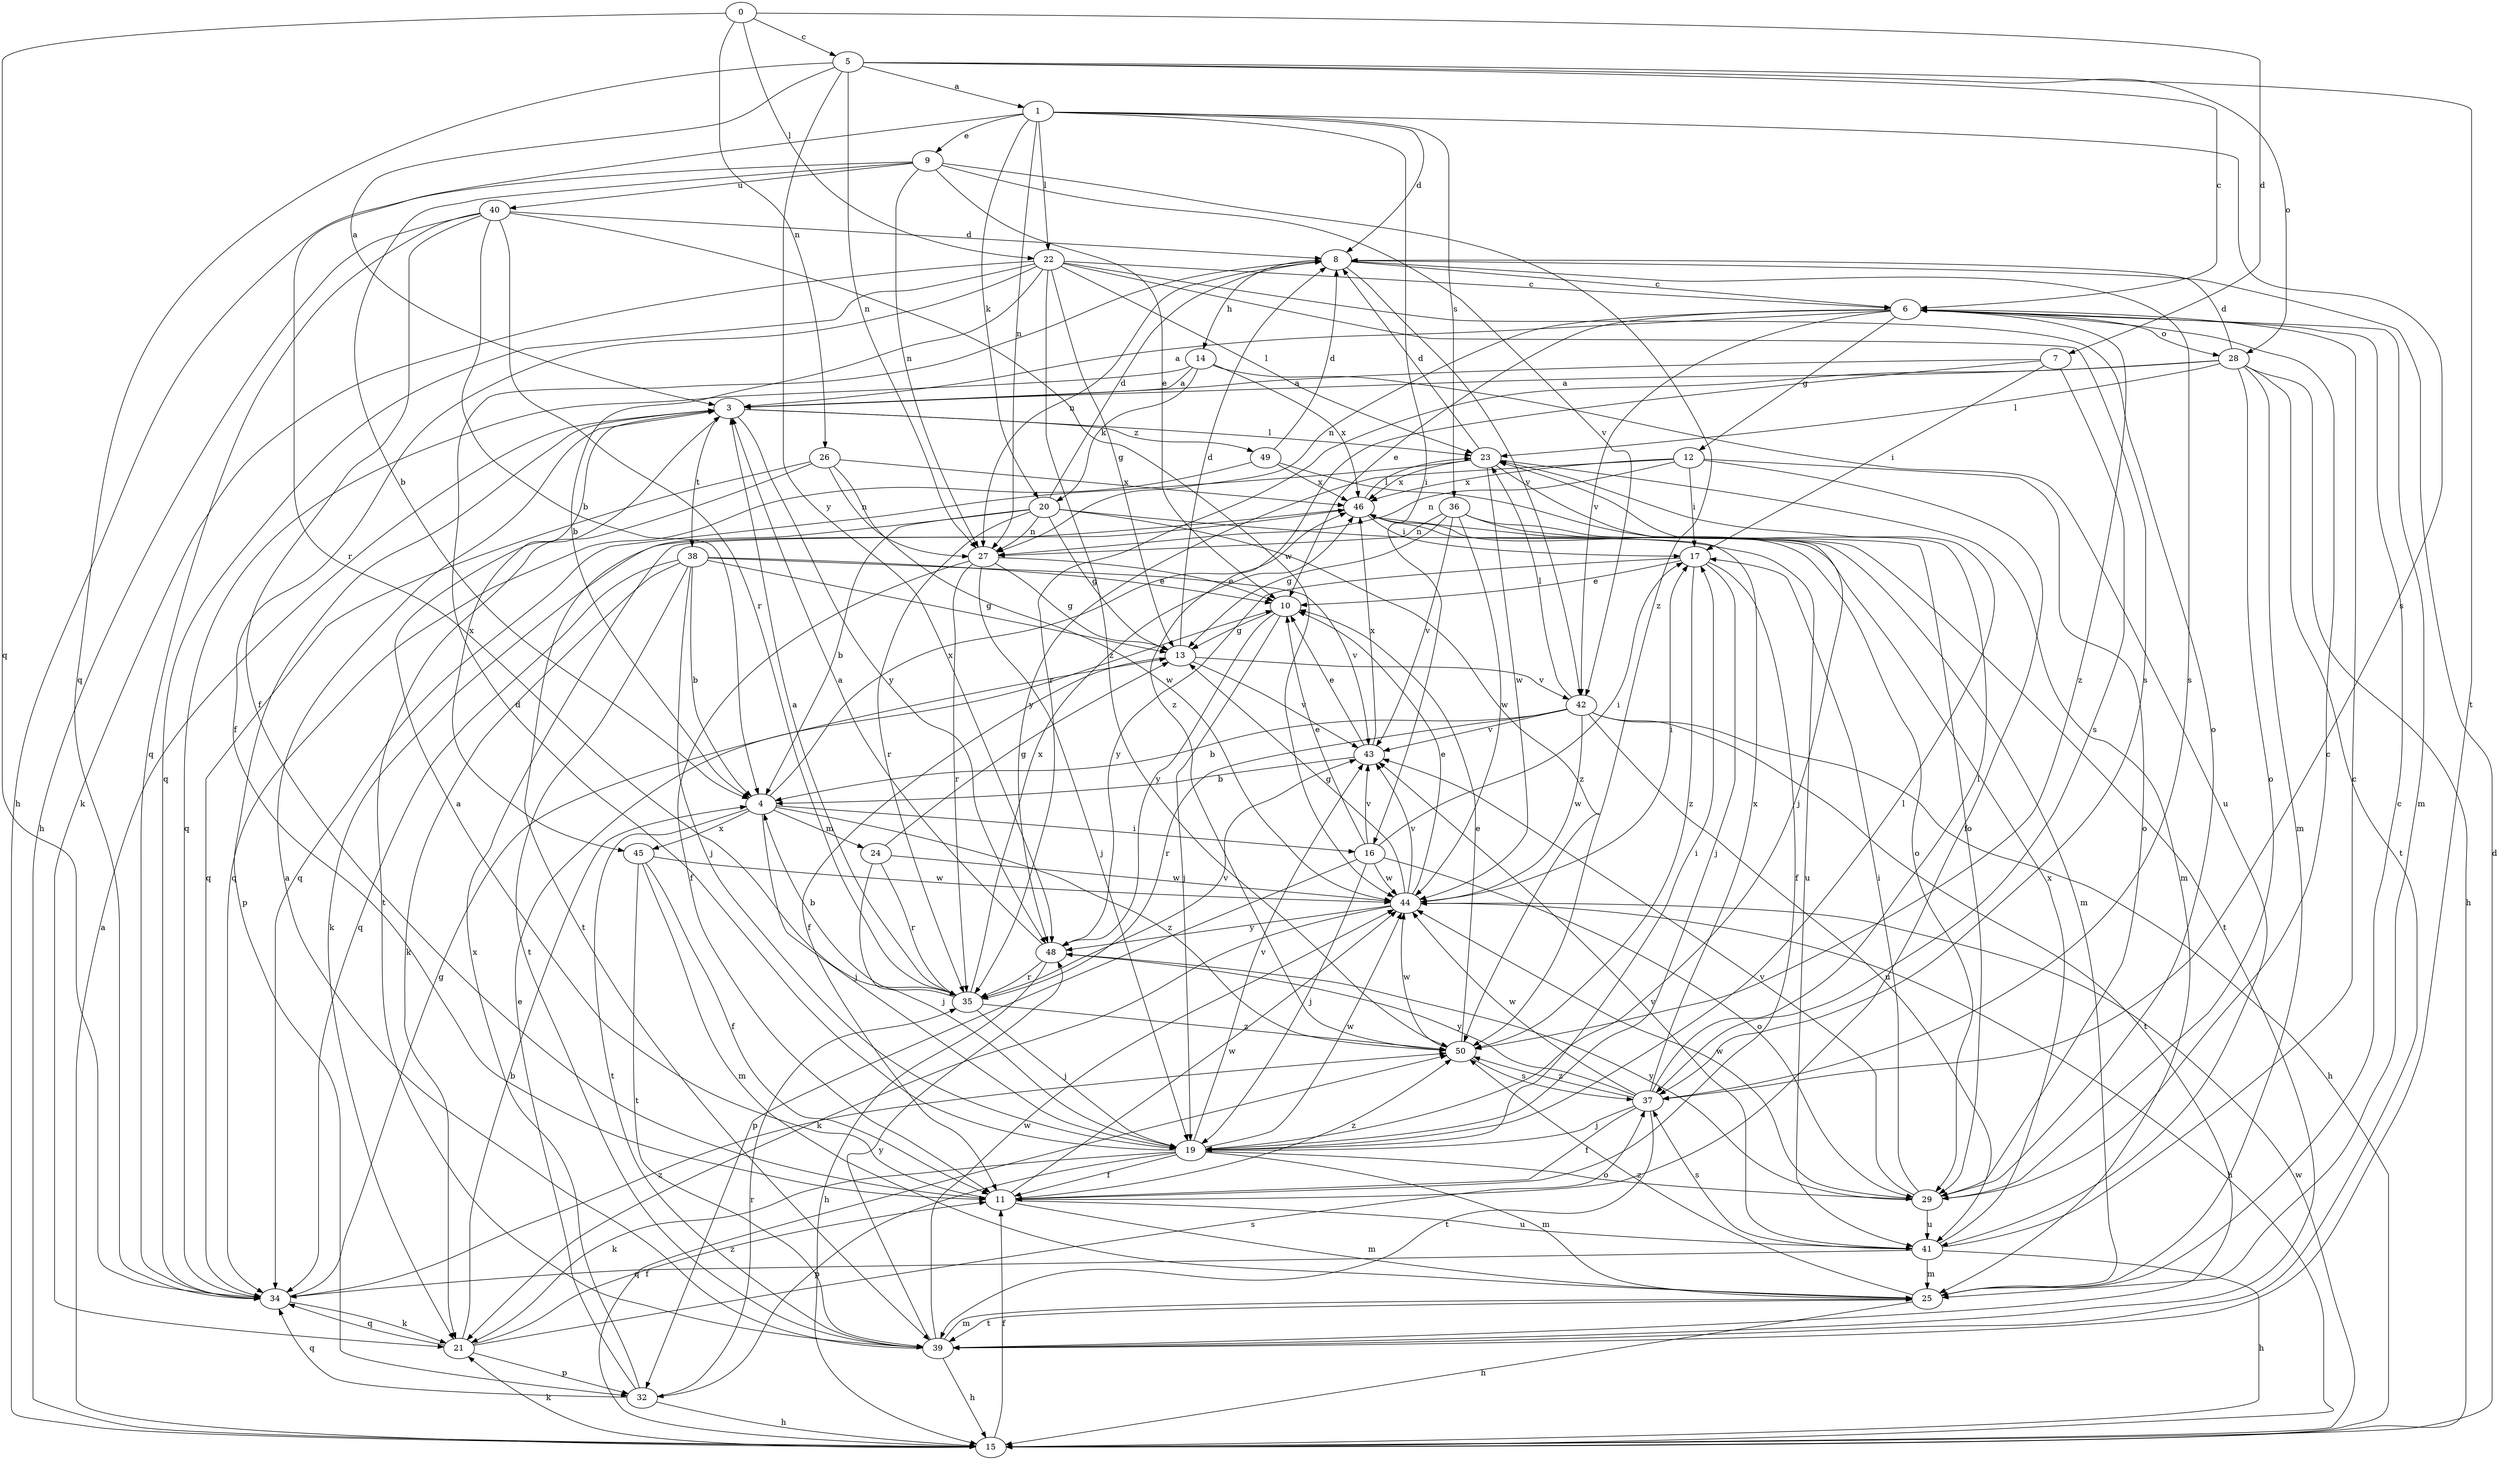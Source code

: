 strict digraph  {
0;
1;
3;
4;
5;
6;
7;
8;
9;
10;
11;
12;
13;
14;
15;
16;
17;
19;
20;
21;
22;
23;
24;
25;
26;
27;
28;
29;
32;
34;
35;
36;
37;
38;
39;
40;
41;
42;
43;
44;
45;
46;
48;
49;
50;
0 -> 5  [label=c];
0 -> 7  [label=d];
0 -> 22  [label=l];
0 -> 26  [label=n];
0 -> 34  [label=q];
1 -> 8  [label=d];
1 -> 9  [label=e];
1 -> 16  [label=i];
1 -> 20  [label=k];
1 -> 22  [label=l];
1 -> 27  [label=n];
1 -> 35  [label=r];
1 -> 36  [label=s];
1 -> 37  [label=s];
3 -> 23  [label=l];
3 -> 32  [label=p];
3 -> 38  [label=t];
3 -> 45  [label=x];
3 -> 48  [label=y];
3 -> 49  [label=z];
4 -> 16  [label=i];
4 -> 19  [label=j];
4 -> 24  [label=m];
4 -> 39  [label=t];
4 -> 45  [label=x];
4 -> 46  [label=x];
4 -> 50  [label=z];
5 -> 1  [label=a];
5 -> 3  [label=a];
5 -> 6  [label=c];
5 -> 27  [label=n];
5 -> 28  [label=o];
5 -> 34  [label=q];
5 -> 39  [label=t];
5 -> 48  [label=y];
6 -> 3  [label=a];
6 -> 10  [label=e];
6 -> 12  [label=g];
6 -> 25  [label=m];
6 -> 27  [label=n];
6 -> 28  [label=o];
6 -> 42  [label=v];
6 -> 50  [label=z];
7 -> 3  [label=a];
7 -> 17  [label=i];
7 -> 37  [label=s];
7 -> 50  [label=z];
8 -> 6  [label=c];
8 -> 14  [label=h];
8 -> 27  [label=n];
8 -> 37  [label=s];
8 -> 42  [label=v];
9 -> 4  [label=b];
9 -> 10  [label=e];
9 -> 15  [label=h];
9 -> 27  [label=n];
9 -> 40  [label=u];
9 -> 42  [label=v];
9 -> 50  [label=z];
10 -> 13  [label=g];
10 -> 19  [label=j];
10 -> 48  [label=y];
11 -> 3  [label=a];
11 -> 25  [label=m];
11 -> 41  [label=u];
11 -> 44  [label=w];
11 -> 50  [label=z];
12 -> 11  [label=f];
12 -> 17  [label=i];
12 -> 27  [label=n];
12 -> 29  [label=o];
12 -> 46  [label=x];
12 -> 48  [label=y];
13 -> 8  [label=d];
13 -> 11  [label=f];
13 -> 42  [label=v];
13 -> 43  [label=v];
14 -> 3  [label=a];
14 -> 20  [label=k];
14 -> 34  [label=q];
14 -> 41  [label=u];
14 -> 46  [label=x];
15 -> 3  [label=a];
15 -> 8  [label=d];
15 -> 11  [label=f];
15 -> 21  [label=k];
15 -> 44  [label=w];
15 -> 50  [label=z];
16 -> 10  [label=e];
16 -> 17  [label=i];
16 -> 19  [label=j];
16 -> 29  [label=o];
16 -> 32  [label=p];
16 -> 43  [label=v];
16 -> 44  [label=w];
17 -> 10  [label=e];
17 -> 11  [label=f];
17 -> 19  [label=j];
17 -> 48  [label=y];
17 -> 50  [label=z];
19 -> 8  [label=d];
19 -> 11  [label=f];
19 -> 17  [label=i];
19 -> 21  [label=k];
19 -> 23  [label=l];
19 -> 25  [label=m];
19 -> 29  [label=o];
19 -> 32  [label=p];
19 -> 43  [label=v];
19 -> 44  [label=w];
20 -> 4  [label=b];
20 -> 8  [label=d];
20 -> 13  [label=g];
20 -> 27  [label=n];
20 -> 35  [label=r];
20 -> 39  [label=t];
20 -> 41  [label=u];
20 -> 50  [label=z];
21 -> 4  [label=b];
21 -> 11  [label=f];
21 -> 32  [label=p];
21 -> 34  [label=q];
21 -> 37  [label=s];
22 -> 4  [label=b];
22 -> 6  [label=c];
22 -> 11  [label=f];
22 -> 13  [label=g];
22 -> 21  [label=k];
22 -> 23  [label=l];
22 -> 29  [label=o];
22 -> 34  [label=q];
22 -> 37  [label=s];
22 -> 50  [label=z];
23 -> 8  [label=d];
23 -> 19  [label=j];
23 -> 25  [label=m];
23 -> 34  [label=q];
23 -> 44  [label=w];
23 -> 46  [label=x];
24 -> 13  [label=g];
24 -> 19  [label=j];
24 -> 35  [label=r];
24 -> 44  [label=w];
25 -> 6  [label=c];
25 -> 15  [label=h];
25 -> 39  [label=t];
25 -> 50  [label=z];
26 -> 27  [label=n];
26 -> 34  [label=q];
26 -> 39  [label=t];
26 -> 44  [label=w];
26 -> 46  [label=x];
27 -> 10  [label=e];
27 -> 11  [label=f];
27 -> 13  [label=g];
27 -> 19  [label=j];
27 -> 35  [label=r];
28 -> 3  [label=a];
28 -> 8  [label=d];
28 -> 15  [label=h];
28 -> 23  [label=l];
28 -> 25  [label=m];
28 -> 29  [label=o];
28 -> 35  [label=r];
28 -> 39  [label=t];
29 -> 6  [label=c];
29 -> 17  [label=i];
29 -> 41  [label=u];
29 -> 43  [label=v];
29 -> 44  [label=w];
29 -> 48  [label=y];
32 -> 10  [label=e];
32 -> 15  [label=h];
32 -> 34  [label=q];
32 -> 35  [label=r];
32 -> 46  [label=x];
34 -> 13  [label=g];
34 -> 21  [label=k];
34 -> 50  [label=z];
35 -> 3  [label=a];
35 -> 4  [label=b];
35 -> 19  [label=j];
35 -> 43  [label=v];
35 -> 46  [label=x];
35 -> 50  [label=z];
36 -> 13  [label=g];
36 -> 25  [label=m];
36 -> 27  [label=n];
36 -> 39  [label=t];
36 -> 43  [label=v];
36 -> 44  [label=w];
37 -> 11  [label=f];
37 -> 19  [label=j];
37 -> 23  [label=l];
37 -> 39  [label=t];
37 -> 44  [label=w];
37 -> 46  [label=x];
37 -> 48  [label=y];
37 -> 50  [label=z];
38 -> 4  [label=b];
38 -> 10  [label=e];
38 -> 13  [label=g];
38 -> 19  [label=j];
38 -> 21  [label=k];
38 -> 34  [label=q];
38 -> 39  [label=t];
38 -> 43  [label=v];
39 -> 3  [label=a];
39 -> 15  [label=h];
39 -> 25  [label=m];
39 -> 44  [label=w];
39 -> 48  [label=y];
40 -> 4  [label=b];
40 -> 8  [label=d];
40 -> 11  [label=f];
40 -> 15  [label=h];
40 -> 34  [label=q];
40 -> 35  [label=r];
40 -> 44  [label=w];
41 -> 6  [label=c];
41 -> 15  [label=h];
41 -> 25  [label=m];
41 -> 34  [label=q];
41 -> 37  [label=s];
41 -> 43  [label=v];
41 -> 46  [label=x];
42 -> 4  [label=b];
42 -> 15  [label=h];
42 -> 23  [label=l];
42 -> 35  [label=r];
42 -> 39  [label=t];
42 -> 41  [label=u];
42 -> 43  [label=v];
42 -> 44  [label=w];
43 -> 4  [label=b];
43 -> 10  [label=e];
43 -> 46  [label=x];
44 -> 10  [label=e];
44 -> 13  [label=g];
44 -> 15  [label=h];
44 -> 17  [label=i];
44 -> 21  [label=k];
44 -> 43  [label=v];
44 -> 48  [label=y];
45 -> 11  [label=f];
45 -> 25  [label=m];
45 -> 39  [label=t];
45 -> 44  [label=w];
46 -> 17  [label=i];
46 -> 21  [label=k];
46 -> 23  [label=l];
46 -> 29  [label=o];
48 -> 3  [label=a];
48 -> 15  [label=h];
48 -> 35  [label=r];
49 -> 8  [label=d];
49 -> 29  [label=o];
49 -> 34  [label=q];
49 -> 46  [label=x];
50 -> 10  [label=e];
50 -> 37  [label=s];
50 -> 44  [label=w];
}
